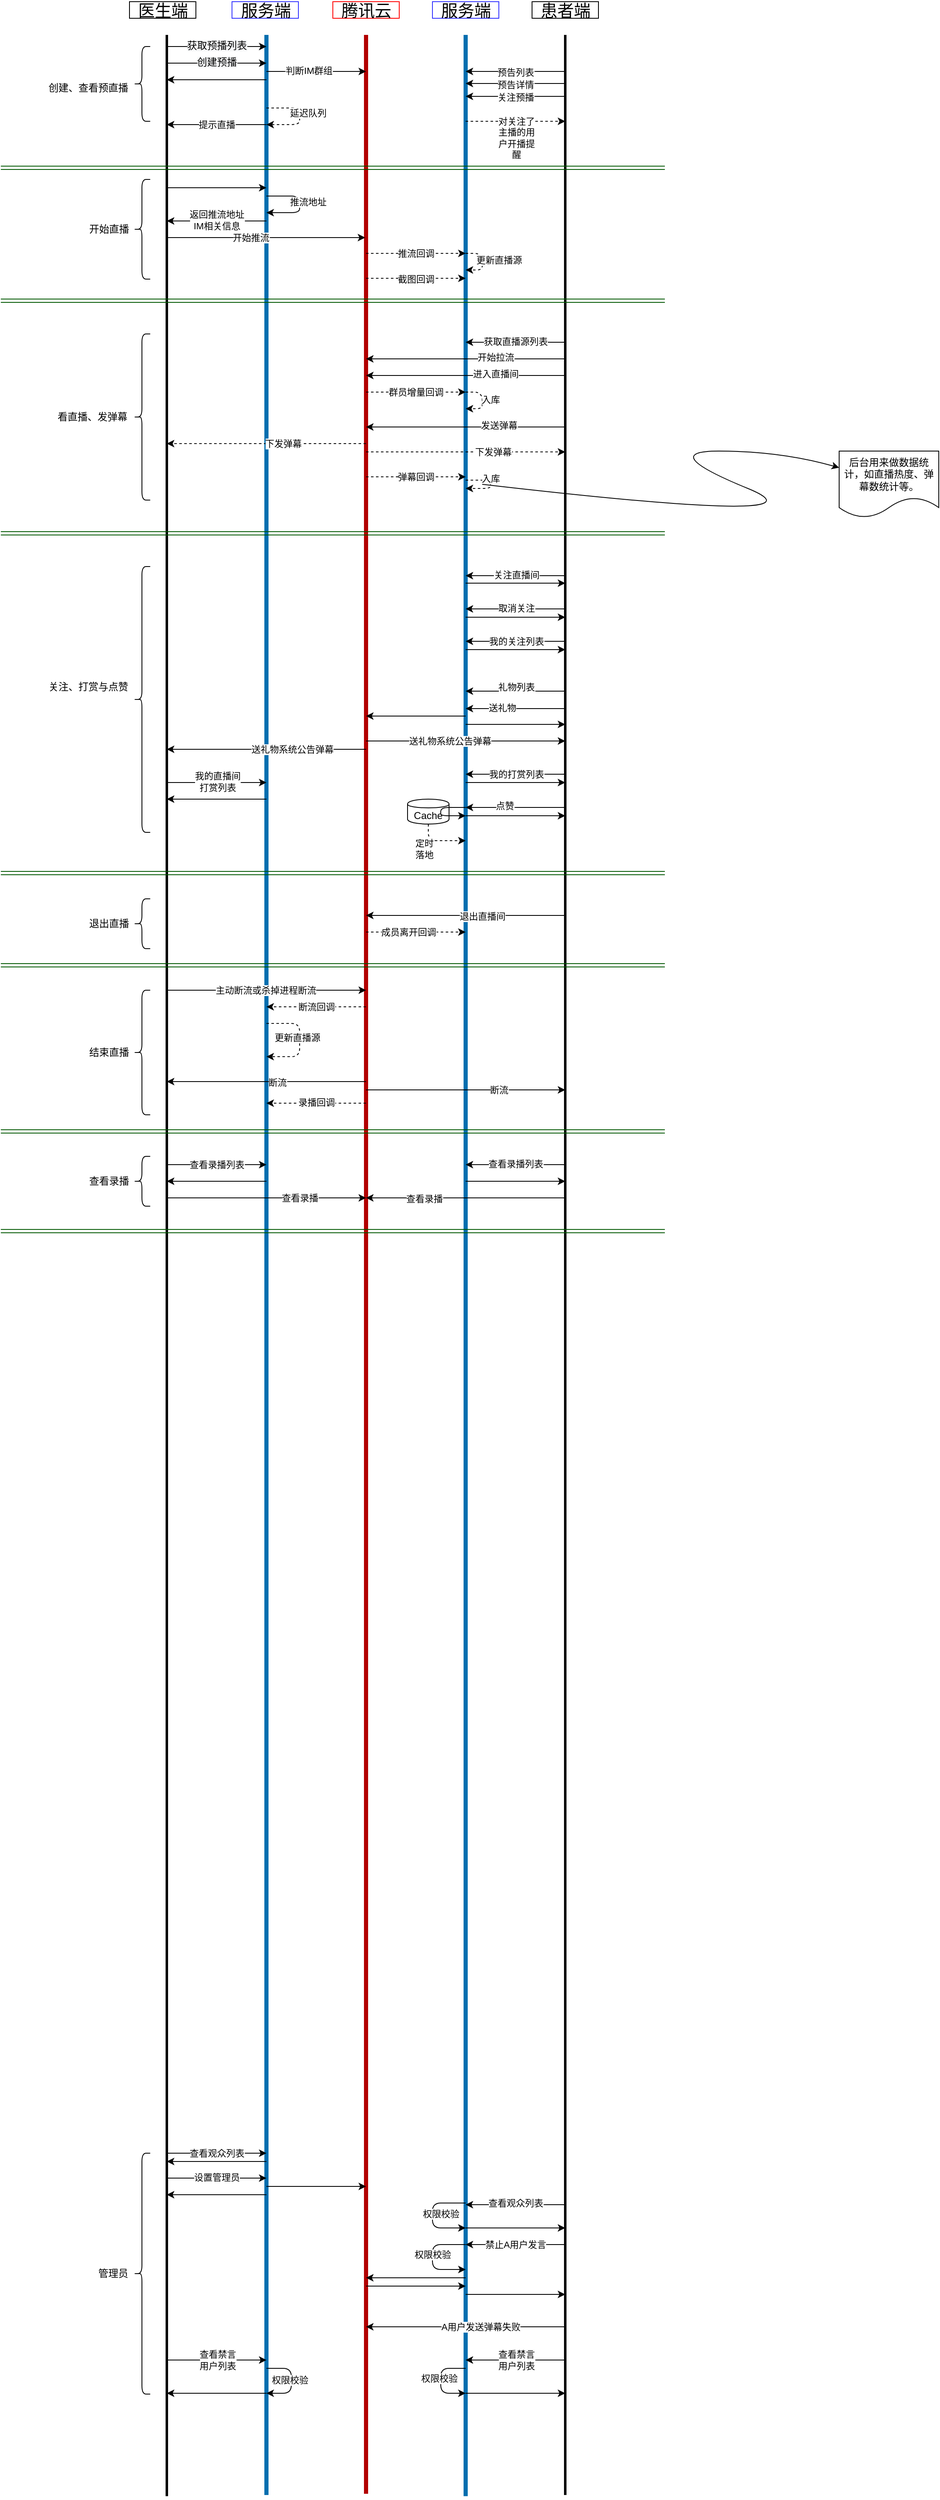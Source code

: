 <mxfile version="13.1.14" type="github">
  <diagram id="s6GvzhyZXyXigpIVoT9W" name="Page-1">
    <mxGraphModel dx="826" dy="439" grid="1" gridSize="10" guides="1" tooltips="1" connect="1" arrows="1" fold="1" page="1" pageScale="1" pageWidth="827" pageHeight="1169" math="0" shadow="0">
      <root>
        <mxCell id="0" />
        <mxCell id="1" parent="0" />
        <mxCell id="MGwzuce8domgcDsSt-gz-1" value="" style="endArrow=none;html=1;strokeWidth=3;" parent="1" edge="1">
          <mxGeometry width="50" height="50" relative="1" as="geometry">
            <mxPoint x="320" y="3122.909" as="sourcePoint" />
            <mxPoint x="320" y="160" as="targetPoint" />
          </mxGeometry>
        </mxCell>
        <mxCell id="MGwzuce8domgcDsSt-gz-2" value="" style="endArrow=none;html=1;fillColor=#1ba1e2;strokeColor=#006EAF;strokeWidth=5;" parent="1" edge="1">
          <mxGeometry width="50" height="50" relative="1" as="geometry">
            <mxPoint x="440" y="3121.454" as="sourcePoint" />
            <mxPoint x="440" y="160" as="targetPoint" />
          </mxGeometry>
        </mxCell>
        <mxCell id="MGwzuce8domgcDsSt-gz-3" value="" style="endArrow=none;html=1;fillColor=#e51400;strokeColor=#B20000;strokeWidth=5;" parent="1" edge="1">
          <mxGeometry width="50" height="50" relative="1" as="geometry">
            <mxPoint x="560" y="3120" as="sourcePoint" />
            <mxPoint x="560" y="160" as="targetPoint" />
          </mxGeometry>
        </mxCell>
        <mxCell id="MGwzuce8domgcDsSt-gz-4" value="&lt;font style=&quot;font-size: 20px&quot;&gt;医生端&lt;/font&gt;" style="text;html=1;align=center;verticalAlign=middle;resizable=0;points=[];autosize=1;strokeColor=#000000;" parent="1" vertex="1">
          <mxGeometry x="275" y="120" width="80" height="20" as="geometry" />
        </mxCell>
        <mxCell id="MGwzuce8domgcDsSt-gz-5" value="&lt;font style=&quot;font-size: 20px&quot;&gt;服务端&lt;/font&gt;" style="text;html=1;align=center;verticalAlign=middle;resizable=0;points=[];autosize=1;strokeColor=#3333FF;" parent="1" vertex="1">
          <mxGeometry x="398.5" y="120" width="80" height="20" as="geometry" />
        </mxCell>
        <mxCell id="MGwzuce8domgcDsSt-gz-6" value="&lt;font style=&quot;font-size: 20px&quot;&gt;腾讯云&lt;/font&gt;" style="text;html=1;align=center;verticalAlign=middle;resizable=0;points=[];autosize=1;strokeColor=#FF0000;" parent="1" vertex="1">
          <mxGeometry x="520" y="120" width="80" height="20" as="geometry" />
        </mxCell>
        <mxCell id="MGwzuce8domgcDsSt-gz-7" value="" style="endArrow=classic;html=1;" parent="1" edge="1">
          <mxGeometry width="50" height="50" relative="1" as="geometry">
            <mxPoint x="320" y="194" as="sourcePoint" />
            <mxPoint x="440" y="194" as="targetPoint" />
          </mxGeometry>
        </mxCell>
        <mxCell id="MGwzuce8domgcDsSt-gz-8" value="&lt;span style=&quot;font-size: 12px ; background-color: rgb(248 , 249 , 250)&quot;&gt;创建预播&lt;/span&gt;" style="edgeLabel;html=1;align=center;verticalAlign=middle;resizable=0;points=[];" parent="MGwzuce8domgcDsSt-gz-7" vertex="1" connectable="0">
          <mxGeometry x="-0.311" y="1" relative="1" as="geometry">
            <mxPoint x="18.62" as="offset" />
          </mxGeometry>
        </mxCell>
        <mxCell id="MGwzuce8domgcDsSt-gz-9" value="" style="endArrow=none;html=1;fillColor=#1ba1e2;strokeColor=#006EAF;strokeWidth=5;" parent="1" edge="1">
          <mxGeometry width="50" height="50" relative="1" as="geometry">
            <mxPoint x="680" y="3122.909" as="sourcePoint" />
            <mxPoint x="680" y="160" as="targetPoint" />
          </mxGeometry>
        </mxCell>
        <mxCell id="MGwzuce8domgcDsSt-gz-10" value="" style="endArrow=none;html=1;strokeWidth=3;" parent="1" edge="1">
          <mxGeometry width="50" height="50" relative="1" as="geometry">
            <mxPoint x="800" y="3121.455" as="sourcePoint" />
            <mxPoint x="800" y="160" as="targetPoint" />
          </mxGeometry>
        </mxCell>
        <mxCell id="MGwzuce8domgcDsSt-gz-11" value="&lt;font style=&quot;font-size: 20px&quot;&gt;服务端&lt;/font&gt;" style="text;html=1;align=center;verticalAlign=middle;resizable=0;points=[];autosize=1;strokeColor=#3333FF;" parent="1" vertex="1">
          <mxGeometry x="640" y="120" width="80" height="20" as="geometry" />
        </mxCell>
        <mxCell id="MGwzuce8domgcDsSt-gz-12" value="&lt;font style=&quot;font-size: 20px&quot;&gt;患者端&lt;/font&gt;" style="text;html=1;align=center;verticalAlign=middle;resizable=0;points=[];autosize=1;strokeColor=#000000;" parent="1" vertex="1">
          <mxGeometry x="760" y="120" width="80" height="20" as="geometry" />
        </mxCell>
        <mxCell id="MGwzuce8domgcDsSt-gz-13" value="" style="endArrow=classic;html=1;" parent="1" edge="1">
          <mxGeometry width="50" height="50" relative="1" as="geometry">
            <mxPoint x="800" y="204" as="sourcePoint" />
            <mxPoint x="680" y="204" as="targetPoint" />
          </mxGeometry>
        </mxCell>
        <mxCell id="MGwzuce8domgcDsSt-gz-14" value="预告列表" style="edgeLabel;html=1;align=center;verticalAlign=middle;resizable=0;points=[];" parent="MGwzuce8domgcDsSt-gz-13" vertex="1" connectable="0">
          <mxGeometry x="0.197" y="1" relative="1" as="geometry">
            <mxPoint x="11.72" as="offset" />
          </mxGeometry>
        </mxCell>
        <mxCell id="MGwzuce8domgcDsSt-gz-15" value="" style="endArrow=classic;html=1;dashed=1;" parent="1" edge="1">
          <mxGeometry width="50" height="50" relative="1" as="geometry">
            <mxPoint x="440" y="248" as="sourcePoint" />
            <mxPoint x="440" y="268" as="targetPoint" />
            <Array as="points">
              <mxPoint x="480" y="248" />
              <mxPoint x="480" y="268" />
            </Array>
          </mxGeometry>
        </mxCell>
        <mxCell id="HeWQubYjTmfTq7_VaNrL-2" value="延迟队列" style="edgeLabel;html=1;align=center;verticalAlign=middle;resizable=0;points=[];" vertex="1" connectable="0" parent="MGwzuce8domgcDsSt-gz-15">
          <mxGeometry x="-0.427" y="-2" relative="1" as="geometry">
            <mxPoint x="21" y="4" as="offset" />
          </mxGeometry>
        </mxCell>
        <mxCell id="MGwzuce8domgcDsSt-gz-16" value="" style="endArrow=classic;html=1;" parent="1" edge="1">
          <mxGeometry width="50" height="50" relative="1" as="geometry">
            <mxPoint x="440" y="268" as="sourcePoint" />
            <mxPoint x="320" y="268" as="targetPoint" />
          </mxGeometry>
        </mxCell>
        <mxCell id="MGwzuce8domgcDsSt-gz-17" value="提示直播" style="edgeLabel;html=1;align=center;verticalAlign=middle;resizable=0;points=[];" parent="MGwzuce8domgcDsSt-gz-16" vertex="1" connectable="0">
          <mxGeometry x="0.277" relative="1" as="geometry">
            <mxPoint x="16.55" as="offset" />
          </mxGeometry>
        </mxCell>
        <mxCell id="MGwzuce8domgcDsSt-gz-18" value="" style="endArrow=classic;html=1;" parent="1" edge="1">
          <mxGeometry width="50" height="50" relative="1" as="geometry">
            <mxPoint x="320" y="344" as="sourcePoint" />
            <mxPoint x="440" y="344" as="targetPoint" />
          </mxGeometry>
        </mxCell>
        <mxCell id="MGwzuce8domgcDsSt-gz-19" value="" style="endArrow=classic;html=1;" parent="1" edge="1">
          <mxGeometry width="50" height="50" relative="1" as="geometry">
            <mxPoint x="440" y="204" as="sourcePoint" />
            <mxPoint x="560" y="204" as="targetPoint" />
          </mxGeometry>
        </mxCell>
        <mxCell id="MGwzuce8domgcDsSt-gz-20" value="判断IM群组" style="edgeLabel;html=1;align=center;verticalAlign=middle;resizable=0;points=[];" parent="MGwzuce8domgcDsSt-gz-19" vertex="1" connectable="0">
          <mxGeometry x="-0.162" y="1" relative="1" as="geometry">
            <mxPoint as="offset" />
          </mxGeometry>
        </mxCell>
        <mxCell id="MGwzuce8domgcDsSt-gz-21" value="" style="endArrow=classic;html=1;" parent="1" edge="1">
          <mxGeometry width="50" height="50" relative="1" as="geometry">
            <mxPoint x="440" y="354" as="sourcePoint" />
            <mxPoint x="440" y="374" as="targetPoint" />
            <Array as="points">
              <mxPoint x="480" y="354" />
              <mxPoint x="480" y="374" />
            </Array>
          </mxGeometry>
        </mxCell>
        <mxCell id="MGwzuce8domgcDsSt-gz-22" value="推流地址" style="edgeLabel;html=1;align=center;verticalAlign=middle;resizable=0;points=[];" parent="MGwzuce8domgcDsSt-gz-21" vertex="1" connectable="0">
          <mxGeometry x="-0.062" y="-1" relative="1" as="geometry">
            <mxPoint x="11" as="offset" />
          </mxGeometry>
        </mxCell>
        <mxCell id="MGwzuce8domgcDsSt-gz-23" value="" style="endArrow=classic;html=1;" parent="1" edge="1">
          <mxGeometry width="50" height="50" relative="1" as="geometry">
            <mxPoint x="440" y="384" as="sourcePoint" />
            <mxPoint x="320" y="384" as="targetPoint" />
          </mxGeometry>
        </mxCell>
        <mxCell id="MGwzuce8domgcDsSt-gz-24" value="返回推流地址&lt;br&gt;IM相关信息" style="edgeLabel;html=1;align=center;verticalAlign=middle;resizable=0;points=[];" parent="MGwzuce8domgcDsSt-gz-23" vertex="1" connectable="0">
          <mxGeometry x="0.392" y="-1" relative="1" as="geometry">
            <mxPoint x="23.45" as="offset" />
          </mxGeometry>
        </mxCell>
        <mxCell id="MGwzuce8domgcDsSt-gz-25" value="" style="shape=curlyBracket;whiteSpace=wrap;html=1;rounded=1;" parent="1" vertex="1">
          <mxGeometry x="280" y="334" width="20" height="120" as="geometry" />
        </mxCell>
        <mxCell id="MGwzuce8domgcDsSt-gz-26" value="开始直播" style="text;html=1;align=center;verticalAlign=middle;resizable=0;points=[];autosize=1;" parent="1" vertex="1">
          <mxGeometry x="220" y="384" width="60" height="20" as="geometry" />
        </mxCell>
        <mxCell id="MGwzuce8domgcDsSt-gz-27" value="" style="endArrow=classic;html=1;" parent="1" edge="1">
          <mxGeometry width="50" height="50" relative="1" as="geometry">
            <mxPoint x="319" y="404" as="sourcePoint" />
            <mxPoint x="559" y="404" as="targetPoint" />
          </mxGeometry>
        </mxCell>
        <mxCell id="MGwzuce8domgcDsSt-gz-28" value="开始推流" style="edgeLabel;html=1;align=center;verticalAlign=middle;resizable=0;points=[];" parent="MGwzuce8domgcDsSt-gz-27" vertex="1" connectable="0">
          <mxGeometry x="-0.15" relative="1" as="geometry">
            <mxPoint as="offset" />
          </mxGeometry>
        </mxCell>
        <mxCell id="MGwzuce8domgcDsSt-gz-29" value="" style="endArrow=classic;html=1;" parent="1" edge="1">
          <mxGeometry width="50" height="50" relative="1" as="geometry">
            <mxPoint x="800" y="530" as="sourcePoint" />
            <mxPoint x="680" y="530" as="targetPoint" />
          </mxGeometry>
        </mxCell>
        <mxCell id="MGwzuce8domgcDsSt-gz-30" value="获取直播源列表" style="edgeLabel;html=1;align=center;verticalAlign=middle;resizable=0;points=[];" parent="MGwzuce8domgcDsSt-gz-29" vertex="1" connectable="0">
          <mxGeometry x="0.541" y="-1" relative="1" as="geometry">
            <mxPoint x="32.41" as="offset" />
          </mxGeometry>
        </mxCell>
        <mxCell id="MGwzuce8domgcDsSt-gz-31" value="" style="endArrow=classic;html=1;dashed=1;" parent="1" edge="1">
          <mxGeometry width="50" height="50" relative="1" as="geometry">
            <mxPoint x="560" y="423" as="sourcePoint" />
            <mxPoint x="680" y="423" as="targetPoint" />
          </mxGeometry>
        </mxCell>
        <mxCell id="MGwzuce8domgcDsSt-gz-32" value="推流回调" style="edgeLabel;html=1;align=center;verticalAlign=middle;resizable=0;points=[];" parent="MGwzuce8domgcDsSt-gz-31" vertex="1" connectable="0">
          <mxGeometry x="-0.288" relative="1" as="geometry">
            <mxPoint x="17.24" as="offset" />
          </mxGeometry>
        </mxCell>
        <mxCell id="MGwzuce8domgcDsSt-gz-33" value="" style="endArrow=classic;html=1;dashed=1;" parent="1" edge="1">
          <mxGeometry width="50" height="50" relative="1" as="geometry">
            <mxPoint x="680" y="423" as="sourcePoint" />
            <mxPoint x="680" y="443" as="targetPoint" />
            <Array as="points">
              <mxPoint x="700" y="423" />
              <mxPoint x="700" y="443" />
            </Array>
          </mxGeometry>
        </mxCell>
        <mxCell id="MGwzuce8domgcDsSt-gz-34" value="更新直播源" style="edgeLabel;html=1;align=center;verticalAlign=middle;resizable=0;points=[];" parent="MGwzuce8domgcDsSt-gz-33" vertex="1" connectable="0">
          <mxGeometry x="-0.085" y="-2" relative="1" as="geometry">
            <mxPoint x="22" as="offset" />
          </mxGeometry>
        </mxCell>
        <mxCell id="MGwzuce8domgcDsSt-gz-35" value="" style="endArrow=classic;html=1;" parent="1" edge="1">
          <mxGeometry width="50" height="50" relative="1" as="geometry">
            <mxPoint x="800" y="550" as="sourcePoint" />
            <mxPoint x="560" y="550" as="targetPoint" />
          </mxGeometry>
        </mxCell>
        <mxCell id="MGwzuce8domgcDsSt-gz-36" value="开始拉流" style="edgeLabel;html=1;align=center;verticalAlign=middle;resizable=0;points=[];" parent="MGwzuce8domgcDsSt-gz-35" vertex="1" connectable="0">
          <mxGeometry x="-0.298" y="-2" relative="1" as="geometry">
            <mxPoint as="offset" />
          </mxGeometry>
        </mxCell>
        <mxCell id="MGwzuce8domgcDsSt-gz-37" value="" style="endArrow=classic;html=1;" parent="1" edge="1">
          <mxGeometry width="50" height="50" relative="1" as="geometry">
            <mxPoint x="800" y="632" as="sourcePoint" />
            <mxPoint x="560" y="632" as="targetPoint" />
          </mxGeometry>
        </mxCell>
        <mxCell id="MGwzuce8domgcDsSt-gz-38" value="发送弹幕" style="edgeLabel;html=1;align=center;verticalAlign=middle;resizable=0;points=[];" parent="MGwzuce8domgcDsSt-gz-37" vertex="1" connectable="0">
          <mxGeometry x="-0.247" y="-2" relative="1" as="geometry">
            <mxPoint x="10.34" as="offset" />
          </mxGeometry>
        </mxCell>
        <mxCell id="MGwzuce8domgcDsSt-gz-39" value="" style="endArrow=classic;html=1;dashed=1;" parent="1" edge="1">
          <mxGeometry width="50" height="50" relative="1" as="geometry">
            <mxPoint x="560" y="652" as="sourcePoint" />
            <mxPoint x="320" y="652" as="targetPoint" />
          </mxGeometry>
        </mxCell>
        <mxCell id="MGwzuce8domgcDsSt-gz-40" value="下发弹幕" style="edgeLabel;html=1;align=center;verticalAlign=middle;resizable=0;points=[];" parent="MGwzuce8domgcDsSt-gz-39" vertex="1" connectable="0">
          <mxGeometry x="-0.154" relative="1" as="geometry">
            <mxPoint x="1" as="offset" />
          </mxGeometry>
        </mxCell>
        <mxCell id="MGwzuce8domgcDsSt-gz-41" value="" style="endArrow=classic;html=1;dashed=1;" parent="1" edge="1">
          <mxGeometry width="50" height="50" relative="1" as="geometry">
            <mxPoint x="560" y="662" as="sourcePoint" />
            <mxPoint x="800" y="662" as="targetPoint" />
          </mxGeometry>
        </mxCell>
        <mxCell id="MGwzuce8domgcDsSt-gz-42" value="下发弹幕" style="edgeLabel;html=1;align=center;verticalAlign=middle;resizable=0;points=[];" parent="MGwzuce8domgcDsSt-gz-41" vertex="1" connectable="0">
          <mxGeometry x="0.274" relative="1" as="geometry">
            <mxPoint as="offset" />
          </mxGeometry>
        </mxCell>
        <mxCell id="MGwzuce8domgcDsSt-gz-45" value="" style="endArrow=classic;html=1;" parent="1" edge="1">
          <mxGeometry width="50" height="50" relative="1" as="geometry">
            <mxPoint x="320" y="1310" as="sourcePoint" />
            <mxPoint x="560" y="1310" as="targetPoint" />
          </mxGeometry>
        </mxCell>
        <mxCell id="HeWQubYjTmfTq7_VaNrL-21" value="主动断流或杀掉进程断流" style="edgeLabel;html=1;align=center;verticalAlign=middle;resizable=0;points=[];" vertex="1" connectable="0" parent="MGwzuce8domgcDsSt-gz-45">
          <mxGeometry x="-0.388" y="-1" relative="1" as="geometry">
            <mxPoint x="44.9" y="-1" as="offset" />
          </mxGeometry>
        </mxCell>
        <mxCell id="MGwzuce8domgcDsSt-gz-46" value="" style="endArrow=classic;html=1;dashed=1;" parent="1" edge="1">
          <mxGeometry width="50" height="50" relative="1" as="geometry">
            <mxPoint x="560" y="1330" as="sourcePoint" />
            <mxPoint x="440" y="1330" as="targetPoint" />
          </mxGeometry>
        </mxCell>
        <mxCell id="MGwzuce8domgcDsSt-gz-47" value="断流回调" style="edgeLabel;html=1;align=center;verticalAlign=middle;resizable=0;points=[];" parent="MGwzuce8domgcDsSt-gz-46" vertex="1" connectable="0">
          <mxGeometry x="0.241" relative="1" as="geometry">
            <mxPoint x="14.4" as="offset" />
          </mxGeometry>
        </mxCell>
        <mxCell id="MGwzuce8domgcDsSt-gz-48" value="" style="endArrow=classic;html=1;" parent="1" edge="1">
          <mxGeometry width="50" height="50" relative="1" as="geometry">
            <mxPoint x="560" y="1420" as="sourcePoint" />
            <mxPoint x="320" y="1420" as="targetPoint" />
          </mxGeometry>
        </mxCell>
        <mxCell id="MGwzuce8domgcDsSt-gz-49" value="断流" style="edgeLabel;html=1;align=center;verticalAlign=middle;resizable=0;points=[];" parent="MGwzuce8domgcDsSt-gz-48" vertex="1" connectable="0">
          <mxGeometry x="-0.106" y="1" relative="1" as="geometry">
            <mxPoint as="offset" />
          </mxGeometry>
        </mxCell>
        <mxCell id="MGwzuce8domgcDsSt-gz-50" value="" style="endArrow=classic;html=1;" parent="1" edge="1">
          <mxGeometry width="50" height="50" relative="1" as="geometry">
            <mxPoint x="560" y="1430" as="sourcePoint" />
            <mxPoint x="800" y="1430" as="targetPoint" />
          </mxGeometry>
        </mxCell>
        <mxCell id="MGwzuce8domgcDsSt-gz-51" value="断流" style="edgeLabel;html=1;align=center;verticalAlign=middle;resizable=0;points=[];" parent="MGwzuce8domgcDsSt-gz-50" vertex="1" connectable="0">
          <mxGeometry x="-0.614" relative="1" as="geometry">
            <mxPoint x="113.6" as="offset" />
          </mxGeometry>
        </mxCell>
        <mxCell id="MGwzuce8domgcDsSt-gz-52" value="" style="shape=curlyBracket;whiteSpace=wrap;html=1;rounded=1;" parent="1" vertex="1">
          <mxGeometry x="280" y="1310" width="20" height="150" as="geometry" />
        </mxCell>
        <mxCell id="MGwzuce8domgcDsSt-gz-53" value="结束直播" style="text;html=1;align=center;verticalAlign=middle;resizable=0;points=[];autosize=1;" parent="1" vertex="1">
          <mxGeometry x="220" y="1375" width="60" height="20" as="geometry" />
        </mxCell>
        <mxCell id="MGwzuce8domgcDsSt-gz-54" value="" style="endArrow=classic;html=1;dashed=1;" parent="1" edge="1">
          <mxGeometry width="50" height="50" relative="1" as="geometry">
            <mxPoint x="440" y="1350" as="sourcePoint" />
            <mxPoint x="440" y="1390" as="targetPoint" />
            <Array as="points">
              <mxPoint x="480" y="1350" />
              <mxPoint x="480" y="1390" />
            </Array>
          </mxGeometry>
        </mxCell>
        <mxCell id="MGwzuce8domgcDsSt-gz-55" value="更新直播源" style="edgeLabel;html=1;align=center;verticalAlign=middle;resizable=0;points=[];" parent="MGwzuce8domgcDsSt-gz-54" vertex="1" connectable="0">
          <mxGeometry x="-0.058" y="-3" relative="1" as="geometry">
            <mxPoint as="offset" />
          </mxGeometry>
        </mxCell>
        <mxCell id="MGwzuce8domgcDsSt-gz-56" value="" style="endArrow=classic;html=1;dashed=1;" parent="1" edge="1">
          <mxGeometry width="50" height="50" relative="1" as="geometry">
            <mxPoint x="560" y="692" as="sourcePoint" />
            <mxPoint x="680" y="692" as="targetPoint" />
          </mxGeometry>
        </mxCell>
        <mxCell id="MGwzuce8domgcDsSt-gz-57" value="弹幕回调" style="edgeLabel;html=1;align=center;verticalAlign=middle;resizable=0;points=[];" parent="MGwzuce8domgcDsSt-gz-56" vertex="1" connectable="0">
          <mxGeometry x="-0.259" relative="1" as="geometry">
            <mxPoint x="15.45" as="offset" />
          </mxGeometry>
        </mxCell>
        <mxCell id="MGwzuce8domgcDsSt-gz-58" value="" style="endArrow=classic;html=1;dashed=1;" parent="1" edge="1">
          <mxGeometry width="50" height="50" relative="1" as="geometry">
            <mxPoint x="680" y="696" as="sourcePoint" />
            <mxPoint x="680" y="706" as="targetPoint" />
            <Array as="points">
              <mxPoint x="710" y="696" />
              <mxPoint x="710" y="706" />
            </Array>
          </mxGeometry>
        </mxCell>
        <mxCell id="HeWQubYjTmfTq7_VaNrL-6" value="入库" style="edgeLabel;html=1;align=center;verticalAlign=middle;resizable=0;points=[];" vertex="1" connectable="0" parent="MGwzuce8domgcDsSt-gz-58">
          <mxGeometry x="-0.453" y="2" relative="1" as="geometry">
            <mxPoint x="10.8" as="offset" />
          </mxGeometry>
        </mxCell>
        <mxCell id="uTEVjcQig3NefoLJEGve-3" value="" style="endArrow=classic;html=1;dashed=1;" parent="1" edge="1">
          <mxGeometry width="50" height="50" relative="1" as="geometry">
            <mxPoint x="560" y="1446" as="sourcePoint" />
            <mxPoint x="440" y="1446" as="targetPoint" />
          </mxGeometry>
        </mxCell>
        <mxCell id="uTEVjcQig3NefoLJEGve-4" value="录播回调" style="edgeLabel;html=1;align=center;verticalAlign=middle;resizable=0;points=[];" parent="uTEVjcQig3NefoLJEGve-3" vertex="1" connectable="0">
          <mxGeometry x="0.338" y="-1" relative="1" as="geometry">
            <mxPoint x="20" as="offset" />
          </mxGeometry>
        </mxCell>
        <mxCell id="uTEVjcQig3NefoLJEGve-6" value="" style="endArrow=classic;html=1;strokeWidth=1;" parent="1" edge="1">
          <mxGeometry width="50" height="50" relative="1" as="geometry">
            <mxPoint x="320" y="1520" as="sourcePoint" />
            <mxPoint x="440" y="1520" as="targetPoint" />
          </mxGeometry>
        </mxCell>
        <mxCell id="uTEVjcQig3NefoLJEGve-45" value="查看录播列表" style="edgeLabel;html=1;align=center;verticalAlign=middle;resizable=0;points=[];" parent="uTEVjcQig3NefoLJEGve-6" vertex="1" connectable="0">
          <mxGeometry x="-0.408" y="2" relative="1" as="geometry">
            <mxPoint x="24" y="2" as="offset" />
          </mxGeometry>
        </mxCell>
        <mxCell id="uTEVjcQig3NefoLJEGve-9" value="" style="endArrow=classic;html=1;strokeWidth=1;" parent="1" edge="1">
          <mxGeometry width="50" height="50" relative="1" as="geometry">
            <mxPoint x="440" y="1540" as="sourcePoint" />
            <mxPoint x="320" y="1540" as="targetPoint" />
          </mxGeometry>
        </mxCell>
        <mxCell id="uTEVjcQig3NefoLJEGve-10" value="" style="endArrow=classic;html=1;strokeWidth=1;" parent="1" edge="1">
          <mxGeometry width="50" height="50" relative="1" as="geometry">
            <mxPoint x="800" y="1520" as="sourcePoint" />
            <mxPoint x="680" y="1520" as="targetPoint" />
          </mxGeometry>
        </mxCell>
        <mxCell id="uTEVjcQig3NefoLJEGve-46" value="查看录播列表" style="edgeLabel;html=1;align=center;verticalAlign=middle;resizable=0;points=[];" parent="uTEVjcQig3NefoLJEGve-10" vertex="1" connectable="0">
          <mxGeometry x="0.291" y="-1" relative="1" as="geometry">
            <mxPoint x="17" as="offset" />
          </mxGeometry>
        </mxCell>
        <mxCell id="uTEVjcQig3NefoLJEGve-11" value="" style="endArrow=classic;html=1;strokeWidth=1;" parent="1" edge="1">
          <mxGeometry width="50" height="50" relative="1" as="geometry">
            <mxPoint x="680" y="1540" as="sourcePoint" />
            <mxPoint x="800" y="1540" as="targetPoint" />
          </mxGeometry>
        </mxCell>
        <mxCell id="uTEVjcQig3NefoLJEGve-15" value="" style="endArrow=classic;html=1;strokeWidth=1;" parent="1" edge="1">
          <mxGeometry width="50" height="50" relative="1" as="geometry">
            <mxPoint x="320" y="1560" as="sourcePoint" />
            <mxPoint x="560" y="1560" as="targetPoint" />
          </mxGeometry>
        </mxCell>
        <mxCell id="uTEVjcQig3NefoLJEGve-47" value="查看录播" style="edgeLabel;html=1;align=center;verticalAlign=middle;resizable=0;points=[];" parent="uTEVjcQig3NefoLJEGve-15" vertex="1" connectable="0">
          <mxGeometry x="-0.254" relative="1" as="geometry">
            <mxPoint x="70" as="offset" />
          </mxGeometry>
        </mxCell>
        <mxCell id="uTEVjcQig3NefoLJEGve-16" value="" style="endArrow=classic;html=1;strokeWidth=1;" parent="1" edge="1">
          <mxGeometry width="50" height="50" relative="1" as="geometry">
            <mxPoint x="800" y="1560" as="sourcePoint" />
            <mxPoint x="560" y="1560" as="targetPoint" />
          </mxGeometry>
        </mxCell>
        <mxCell id="uTEVjcQig3NefoLJEGve-48" value="查看录播" style="edgeLabel;html=1;align=center;verticalAlign=middle;resizable=0;points=[];" parent="uTEVjcQig3NefoLJEGve-16" vertex="1" connectable="0">
          <mxGeometry x="0.621" y="1" relative="1" as="geometry">
            <mxPoint x="24" as="offset" />
          </mxGeometry>
        </mxCell>
        <mxCell id="uTEVjcQig3NefoLJEGve-17" value="" style="shape=curlyBracket;whiteSpace=wrap;html=1;rounded=1;" parent="1" vertex="1">
          <mxGeometry x="280" y="1510" width="20" height="60" as="geometry" />
        </mxCell>
        <mxCell id="uTEVjcQig3NefoLJEGve-18" value="查看录播" style="text;html=1;align=center;verticalAlign=middle;resizable=0;points=[];autosize=1;" parent="1" vertex="1">
          <mxGeometry x="220" y="1530" width="60" height="20" as="geometry" />
        </mxCell>
        <mxCell id="uTEVjcQig3NefoLJEGve-19" value="" style="shape=curlyBracket;whiteSpace=wrap;html=1;rounded=1;" parent="1" vertex="1">
          <mxGeometry x="280" y="174" width="20" height="90" as="geometry" />
        </mxCell>
        <mxCell id="uTEVjcQig3NefoLJEGve-20" value="创建、查看预直播" style="text;html=1;align=center;verticalAlign=middle;resizable=0;points=[];autosize=1;" parent="1" vertex="1">
          <mxGeometry x="170" y="214" width="110" height="20" as="geometry" />
        </mxCell>
        <mxCell id="uTEVjcQig3NefoLJEGve-21" value="" style="shape=curlyBracket;whiteSpace=wrap;html=1;rounded=1;" parent="1" vertex="1">
          <mxGeometry x="280" y="520" width="20" height="200" as="geometry" />
        </mxCell>
        <mxCell id="uTEVjcQig3NefoLJEGve-22" value="看直播、发弹幕" style="text;html=1;align=center;verticalAlign=middle;resizable=0;points=[];autosize=1;" parent="1" vertex="1">
          <mxGeometry x="180" y="610" width="100" height="20" as="geometry" />
        </mxCell>
        <mxCell id="uTEVjcQig3NefoLJEGve-23" value="" style="curved=1;endArrow=classic;html=1;strokeWidth=1;entryX=0;entryY=0.25;entryDx=0;entryDy=0;" parent="1" target="uTEVjcQig3NefoLJEGve-24" edge="1">
          <mxGeometry width="50" height="50" relative="1" as="geometry">
            <mxPoint x="700" y="701" as="sourcePoint" />
            <mxPoint x="1200" y="671" as="targetPoint" />
            <Array as="points">
              <mxPoint x="1130" y="751" />
              <mxPoint x="910" y="661" />
              <mxPoint x="1060" y="661" />
            </Array>
          </mxGeometry>
        </mxCell>
        <mxCell id="uTEVjcQig3NefoLJEGve-24" value="后台用来做数据统计，如直播热度、弹幕数统计等。" style="shape=document;whiteSpace=wrap;html=1;boundedLbl=1;" parent="1" vertex="1">
          <mxGeometry x="1130" y="661" width="120" height="80" as="geometry" />
        </mxCell>
        <mxCell id="uTEVjcQig3NefoLJEGve-27" value="" style="endArrow=classic;html=1;strokeWidth=1;" parent="1" edge="1">
          <mxGeometry width="50" height="50" relative="1" as="geometry">
            <mxPoint x="320" y="2710" as="sourcePoint" />
            <mxPoint x="440" y="2710" as="targetPoint" />
          </mxGeometry>
        </mxCell>
        <mxCell id="uTEVjcQig3NefoLJEGve-31" value="查看观众列表" style="edgeLabel;html=1;align=center;verticalAlign=middle;resizable=0;points=[];" parent="uTEVjcQig3NefoLJEGve-27" vertex="1" connectable="0">
          <mxGeometry x="-0.491" y="2" relative="1" as="geometry">
            <mxPoint x="29" y="2" as="offset" />
          </mxGeometry>
        </mxCell>
        <mxCell id="uTEVjcQig3NefoLJEGve-30" value="" style="endArrow=classic;html=1;strokeWidth=1;" parent="1" edge="1">
          <mxGeometry width="50" height="50" relative="1" as="geometry">
            <mxPoint x="440" y="2720" as="sourcePoint" />
            <mxPoint x="320" y="2720" as="targetPoint" />
          </mxGeometry>
        </mxCell>
        <mxCell id="uTEVjcQig3NefoLJEGve-32" value="" style="endArrow=classic;html=1;strokeWidth=1;" parent="1" edge="1">
          <mxGeometry width="50" height="50" relative="1" as="geometry">
            <mxPoint x="320" y="2740" as="sourcePoint" />
            <mxPoint x="440" y="2740" as="targetPoint" />
          </mxGeometry>
        </mxCell>
        <mxCell id="uTEVjcQig3NefoLJEGve-33" value="设置管理员" style="edgeLabel;html=1;align=center;verticalAlign=middle;resizable=0;points=[];" parent="uTEVjcQig3NefoLJEGve-32" vertex="1" connectable="0">
          <mxGeometry x="-0.324" y="1" relative="1" as="geometry">
            <mxPoint x="19" as="offset" />
          </mxGeometry>
        </mxCell>
        <mxCell id="uTEVjcQig3NefoLJEGve-36" value="" style="endArrow=classic;html=1;strokeWidth=1;" parent="1" edge="1">
          <mxGeometry width="50" height="50" relative="1" as="geometry">
            <mxPoint x="440" y="2760" as="sourcePoint" />
            <mxPoint x="320" y="2760" as="targetPoint" />
          </mxGeometry>
        </mxCell>
        <mxCell id="uTEVjcQig3NefoLJEGve-37" value="" style="endArrow=classic;html=1;strokeWidth=1;" parent="1" edge="1">
          <mxGeometry width="50" height="50" relative="1" as="geometry">
            <mxPoint x="800" y="2772" as="sourcePoint" />
            <mxPoint x="680" y="2772" as="targetPoint" />
          </mxGeometry>
        </mxCell>
        <mxCell id="uTEVjcQig3NefoLJEGve-38" value="查看观众列表" style="edgeLabel;html=1;align=center;verticalAlign=middle;resizable=0;points=[];" parent="uTEVjcQig3NefoLJEGve-37" vertex="1" connectable="0">
          <mxGeometry x="0.341" y="-2" relative="1" as="geometry">
            <mxPoint x="20" as="offset" />
          </mxGeometry>
        </mxCell>
        <mxCell id="uTEVjcQig3NefoLJEGve-39" value="" style="endArrow=classic;html=1;strokeWidth=1;" parent="1" edge="1">
          <mxGeometry width="50" height="50" relative="1" as="geometry">
            <mxPoint x="680" y="2770" as="sourcePoint" />
            <mxPoint x="680" y="2800" as="targetPoint" />
            <Array as="points">
              <mxPoint x="640" y="2770" />
              <mxPoint x="640" y="2800" />
            </Array>
          </mxGeometry>
        </mxCell>
        <mxCell id="uTEVjcQig3NefoLJEGve-56" value="权限校验" style="edgeLabel;html=1;align=center;verticalAlign=middle;resizable=0;points=[];" parent="uTEVjcQig3NefoLJEGve-39" vertex="1" connectable="0">
          <mxGeometry x="-0.045" y="-1" relative="1" as="geometry">
            <mxPoint x="11" as="offset" />
          </mxGeometry>
        </mxCell>
        <mxCell id="uTEVjcQig3NefoLJEGve-40" value="" style="endArrow=classic;html=1;strokeWidth=1;" parent="1" edge="1">
          <mxGeometry width="50" height="50" relative="1" as="geometry">
            <mxPoint x="800" y="2820" as="sourcePoint" />
            <mxPoint x="680" y="2820" as="targetPoint" />
          </mxGeometry>
        </mxCell>
        <mxCell id="uTEVjcQig3NefoLJEGve-41" value="禁止A用户发言" style="edgeLabel;html=1;align=center;verticalAlign=middle;resizable=0;points=[];" parent="uTEVjcQig3NefoLJEGve-40" vertex="1" connectable="0">
          <mxGeometry x="0.391" relative="1" as="geometry">
            <mxPoint x="23" as="offset" />
          </mxGeometry>
        </mxCell>
        <mxCell id="uTEVjcQig3NefoLJEGve-42" value="" style="endArrow=classic;html=1;strokeWidth=1;" parent="1" edge="1">
          <mxGeometry width="50" height="50" relative="1" as="geometry">
            <mxPoint x="680" y="2860" as="sourcePoint" />
            <mxPoint x="560" y="2860" as="targetPoint" />
          </mxGeometry>
        </mxCell>
        <mxCell id="uTEVjcQig3NefoLJEGve-43" value="" style="endArrow=classic;html=1;strokeWidth=1;" parent="1" edge="1">
          <mxGeometry width="50" height="50" relative="1" as="geometry">
            <mxPoint x="560" y="2870" as="sourcePoint" />
            <mxPoint x="680" y="2870" as="targetPoint" />
          </mxGeometry>
        </mxCell>
        <mxCell id="uTEVjcQig3NefoLJEGve-44" value="" style="endArrow=classic;html=1;strokeWidth=1;" parent="1" edge="1">
          <mxGeometry width="50" height="50" relative="1" as="geometry">
            <mxPoint x="680" y="2880" as="sourcePoint" />
            <mxPoint x="800" y="2880" as="targetPoint" />
          </mxGeometry>
        </mxCell>
        <mxCell id="uTEVjcQig3NefoLJEGve-49" value="" style="endArrow=classic;html=1;" parent="1" edge="1">
          <mxGeometry width="50" height="50" relative="1" as="geometry">
            <mxPoint x="800" y="570" as="sourcePoint" />
            <mxPoint x="560" y="570" as="targetPoint" />
          </mxGeometry>
        </mxCell>
        <mxCell id="uTEVjcQig3NefoLJEGve-50" value="进入直播间" style="edgeLabel;html=1;align=center;verticalAlign=middle;resizable=0;points=[];" parent="uTEVjcQig3NefoLJEGve-49" vertex="1" connectable="0">
          <mxGeometry x="-0.298" y="-2" relative="1" as="geometry">
            <mxPoint as="offset" />
          </mxGeometry>
        </mxCell>
        <mxCell id="uTEVjcQig3NefoLJEGve-52" value="" style="endArrow=classic;html=1;strokeWidth=1;dashed=1;" parent="1" edge="1">
          <mxGeometry width="50" height="50" relative="1" as="geometry">
            <mxPoint x="560" y="590" as="sourcePoint" />
            <mxPoint x="680" y="590" as="targetPoint" />
          </mxGeometry>
        </mxCell>
        <mxCell id="uTEVjcQig3NefoLJEGve-53" value="群员增量回调" style="edgeLabel;html=1;align=center;verticalAlign=middle;resizable=0;points=[];" parent="uTEVjcQig3NefoLJEGve-52" vertex="1" connectable="0">
          <mxGeometry x="-0.321" y="1" relative="1" as="geometry">
            <mxPoint x="19" y="1" as="offset" />
          </mxGeometry>
        </mxCell>
        <mxCell id="uTEVjcQig3NefoLJEGve-54" value="" style="endArrow=classic;html=1;dashed=1;strokeWidth=1;" parent="1" edge="1">
          <mxGeometry width="50" height="50" relative="1" as="geometry">
            <mxPoint x="680" y="590" as="sourcePoint" />
            <mxPoint x="680" y="610" as="targetPoint" />
            <Array as="points">
              <mxPoint x="700" y="590" />
              <mxPoint x="700" y="610" />
            </Array>
          </mxGeometry>
        </mxCell>
        <mxCell id="HeWQubYjTmfTq7_VaNrL-5" value="入库" style="edgeLabel;html=1;align=center;verticalAlign=middle;resizable=0;points=[];" vertex="1" connectable="0" parent="uTEVjcQig3NefoLJEGve-54">
          <mxGeometry x="-0.056" y="-1" relative="1" as="geometry">
            <mxPoint x="11" as="offset" />
          </mxGeometry>
        </mxCell>
        <mxCell id="uTEVjcQig3NefoLJEGve-57" value="" style="endArrow=classic;html=1;strokeWidth=1;" parent="1" edge="1">
          <mxGeometry width="50" height="50" relative="1" as="geometry">
            <mxPoint x="680" y="2800" as="sourcePoint" />
            <mxPoint x="800" y="2800" as="targetPoint" />
          </mxGeometry>
        </mxCell>
        <mxCell id="uTEVjcQig3NefoLJEGve-58" value="" style="endArrow=classic;html=1;strokeWidth=1;" parent="1" edge="1">
          <mxGeometry width="50" height="50" relative="1" as="geometry">
            <mxPoint x="800" y="2919" as="sourcePoint" />
            <mxPoint x="560" y="2919" as="targetPoint" />
          </mxGeometry>
        </mxCell>
        <mxCell id="uTEVjcQig3NefoLJEGve-59" value="A用户发送弹幕失败" style="edgeLabel;html=1;align=center;verticalAlign=middle;resizable=0;points=[];" parent="uTEVjcQig3NefoLJEGve-58" vertex="1" connectable="0">
          <mxGeometry x="-0.145" relative="1" as="geometry">
            <mxPoint as="offset" />
          </mxGeometry>
        </mxCell>
        <mxCell id="uTEVjcQig3NefoLJEGve-60" value="" style="shape=curlyBracket;whiteSpace=wrap;html=1;rounded=1;" parent="1" vertex="1">
          <mxGeometry x="280" y="2710" width="20" height="290" as="geometry" />
        </mxCell>
        <mxCell id="uTEVjcQig3NefoLJEGve-61" value="管理员" style="text;html=1;align=center;verticalAlign=middle;resizable=0;points=[];autosize=1;" parent="1" vertex="1">
          <mxGeometry x="230" y="2845" width="50" height="20" as="geometry" />
        </mxCell>
        <mxCell id="uTEVjcQig3NefoLJEGve-62" value="" style="endArrow=classic;html=1;strokeWidth=1;" parent="1" edge="1">
          <mxGeometry width="50" height="50" relative="1" as="geometry">
            <mxPoint x="800" y="811" as="sourcePoint" />
            <mxPoint x="680" y="811" as="targetPoint" />
          </mxGeometry>
        </mxCell>
        <mxCell id="uTEVjcQig3NefoLJEGve-63" value="关注直播间" style="edgeLabel;html=1;align=center;verticalAlign=middle;resizable=0;points=[];" parent="uTEVjcQig3NefoLJEGve-62" vertex="1" connectable="0">
          <mxGeometry x="0.244" y="-1" relative="1" as="geometry">
            <mxPoint x="15" as="offset" />
          </mxGeometry>
        </mxCell>
        <mxCell id="uTEVjcQig3NefoLJEGve-65" value="" style="endArrow=classic;html=1;strokeWidth=1;" parent="1" edge="1">
          <mxGeometry width="50" height="50" relative="1" as="geometry">
            <mxPoint x="680" y="820" as="sourcePoint" />
            <mxPoint x="800" y="820" as="targetPoint" />
          </mxGeometry>
        </mxCell>
        <mxCell id="uTEVjcQig3NefoLJEGve-66" value="" style="endArrow=classic;html=1;strokeWidth=1;dashed=1;" parent="1" edge="1">
          <mxGeometry width="50" height="50" relative="1" as="geometry">
            <mxPoint x="680" y="264" as="sourcePoint" />
            <mxPoint x="800" y="264" as="targetPoint" />
          </mxGeometry>
        </mxCell>
        <mxCell id="uTEVjcQig3NefoLJEGve-67" value="对关注了&lt;br&gt;主播的用&lt;br&gt;户开播提&lt;br&gt;醒" style="edgeLabel;html=1;align=center;verticalAlign=middle;resizable=0;points=[];" parent="uTEVjcQig3NefoLJEGve-66" vertex="1" connectable="0">
          <mxGeometry x="-0.411" relative="1" as="geometry">
            <mxPoint x="25" y="20" as="offset" />
          </mxGeometry>
        </mxCell>
        <mxCell id="uTEVjcQig3NefoLJEGve-68" value="" style="endArrow=classic;html=1;strokeWidth=1;" parent="1" edge="1">
          <mxGeometry width="50" height="50" relative="1" as="geometry">
            <mxPoint x="320" y="2959" as="sourcePoint" />
            <mxPoint x="440" y="2959" as="targetPoint" />
          </mxGeometry>
        </mxCell>
        <mxCell id="uTEVjcQig3NefoLJEGve-69" value="查看禁言&lt;br&gt;用户列表" style="edgeLabel;html=1;align=center;verticalAlign=middle;resizable=0;points=[];" parent="uTEVjcQig3NefoLJEGve-68" vertex="1" connectable="0">
          <mxGeometry x="-0.244" y="-2" relative="1" as="geometry">
            <mxPoint x="15" y="-2" as="offset" />
          </mxGeometry>
        </mxCell>
        <mxCell id="uTEVjcQig3NefoLJEGve-70" value="" style="endArrow=classic;html=1;strokeWidth=1;" parent="1" edge="1">
          <mxGeometry width="50" height="50" relative="1" as="geometry">
            <mxPoint x="440" y="2999" as="sourcePoint" />
            <mxPoint x="320" y="2999" as="targetPoint" />
          </mxGeometry>
        </mxCell>
        <mxCell id="uTEVjcQig3NefoLJEGve-71" value="" style="endArrow=classic;html=1;strokeWidth=1;" parent="1" edge="1">
          <mxGeometry width="50" height="50" relative="1" as="geometry">
            <mxPoint x="800" y="2959" as="sourcePoint" />
            <mxPoint x="680" y="2959" as="targetPoint" />
          </mxGeometry>
        </mxCell>
        <mxCell id="uTEVjcQig3NefoLJEGve-72" value="查看禁言&lt;br&gt;用户列表" style="edgeLabel;html=1;align=center;verticalAlign=middle;resizable=0;points=[];" parent="uTEVjcQig3NefoLJEGve-71" vertex="1" connectable="0">
          <mxGeometry x="0.244" relative="1" as="geometry">
            <mxPoint x="15" as="offset" />
          </mxGeometry>
        </mxCell>
        <mxCell id="uTEVjcQig3NefoLJEGve-73" value="" style="endArrow=classic;html=1;strokeWidth=1;" parent="1" edge="1">
          <mxGeometry width="50" height="50" relative="1" as="geometry">
            <mxPoint x="680" y="2969" as="sourcePoint" />
            <mxPoint x="680" y="2999" as="targetPoint" />
            <Array as="points">
              <mxPoint x="650" y="2969" />
              <mxPoint x="650" y="2999" />
            </Array>
          </mxGeometry>
        </mxCell>
        <mxCell id="uTEVjcQig3NefoLJEGve-74" value="权限校验" style="edgeLabel;html=1;align=center;verticalAlign=middle;resizable=0;points=[];" parent="uTEVjcQig3NefoLJEGve-73" vertex="1" connectable="0">
          <mxGeometry x="-0.333" y="12" relative="1" as="geometry">
            <mxPoint x="-14" y="12" as="offset" />
          </mxGeometry>
        </mxCell>
        <mxCell id="uTEVjcQig3NefoLJEGve-75" value="" style="endArrow=classic;html=1;strokeWidth=1;" parent="1" edge="1">
          <mxGeometry width="50" height="50" relative="1" as="geometry">
            <mxPoint x="680" y="2999" as="sourcePoint" />
            <mxPoint x="800" y="2999" as="targetPoint" />
          </mxGeometry>
        </mxCell>
        <mxCell id="uTEVjcQig3NefoLJEGve-76" value="" style="endArrow=classic;html=1;strokeWidth=1;" parent="1" edge="1">
          <mxGeometry width="50" height="50" relative="1" as="geometry">
            <mxPoint x="440" y="2969" as="sourcePoint" />
            <mxPoint x="440" y="2999" as="targetPoint" />
            <Array as="points">
              <mxPoint x="470" y="2969" />
              <mxPoint x="470" y="2999" />
            </Array>
          </mxGeometry>
        </mxCell>
        <mxCell id="uTEVjcQig3NefoLJEGve-77" value="权限校验" style="edgeLabel;html=1;align=center;verticalAlign=middle;resizable=0;points=[];" parent="uTEVjcQig3NefoLJEGve-76" vertex="1" connectable="0">
          <mxGeometry x="-0.018" y="-2" relative="1" as="geometry">
            <mxPoint as="offset" />
          </mxGeometry>
        </mxCell>
        <mxCell id="uTEVjcQig3NefoLJEGve-85" value="" style="endArrow=classic;html=1;strokeWidth=1;" parent="1" edge="1">
          <mxGeometry width="50" height="50" relative="1" as="geometry">
            <mxPoint x="800" y="851" as="sourcePoint" />
            <mxPoint x="680" y="851" as="targetPoint" />
          </mxGeometry>
        </mxCell>
        <mxCell id="uTEVjcQig3NefoLJEGve-86" value="取消关注" style="edgeLabel;html=1;align=center;verticalAlign=middle;resizable=0;points=[];" parent="uTEVjcQig3NefoLJEGve-85" vertex="1" connectable="0">
          <mxGeometry x="0.327" y="-1" relative="1" as="geometry">
            <mxPoint x="20" as="offset" />
          </mxGeometry>
        </mxCell>
        <mxCell id="uTEVjcQig3NefoLJEGve-88" value="" style="endArrow=classic;html=1;strokeWidth=1;" parent="1" edge="1">
          <mxGeometry width="50" height="50" relative="1" as="geometry">
            <mxPoint x="680" y="861" as="sourcePoint" />
            <mxPoint x="800" y="861" as="targetPoint" />
          </mxGeometry>
        </mxCell>
        <mxCell id="uTEVjcQig3NefoLJEGve-89" value="" style="endArrow=classic;html=1;strokeWidth=1;" parent="1" edge="1">
          <mxGeometry width="50" height="50" relative="1" as="geometry">
            <mxPoint x="800" y="890" as="sourcePoint" />
            <mxPoint x="680" y="890" as="targetPoint" />
          </mxGeometry>
        </mxCell>
        <mxCell id="uTEVjcQig3NefoLJEGve-91" value="我的关注列表" style="edgeLabel;html=1;align=center;verticalAlign=middle;resizable=0;points=[];" parent="uTEVjcQig3NefoLJEGve-89" vertex="1" connectable="0">
          <mxGeometry x="0.244" y="-3" relative="1" as="geometry">
            <mxPoint x="15" y="3" as="offset" />
          </mxGeometry>
        </mxCell>
        <mxCell id="uTEVjcQig3NefoLJEGve-90" value="" style="endArrow=classic;html=1;strokeWidth=1;" parent="1" edge="1">
          <mxGeometry width="50" height="50" relative="1" as="geometry">
            <mxPoint x="680" y="900" as="sourcePoint" />
            <mxPoint x="800" y="900" as="targetPoint" />
          </mxGeometry>
        </mxCell>
        <mxCell id="uTEVjcQig3NefoLJEGve-92" value="" style="endArrow=classic;html=1;strokeWidth=1;" parent="1" edge="1">
          <mxGeometry width="50" height="50" relative="1" as="geometry">
            <mxPoint x="800" y="971" as="sourcePoint" />
            <mxPoint x="680" y="971" as="targetPoint" />
          </mxGeometry>
        </mxCell>
        <mxCell id="uTEVjcQig3NefoLJEGve-93" value="送礼物" style="edgeLabel;html=1;align=center;verticalAlign=middle;resizable=0;points=[];" parent="uTEVjcQig3NefoLJEGve-92" vertex="1" connectable="0">
          <mxGeometry x="0.277" y="-1" relative="1" as="geometry">
            <mxPoint as="offset" />
          </mxGeometry>
        </mxCell>
        <mxCell id="uTEVjcQig3NefoLJEGve-94" value="" style="endArrow=classic;html=1;strokeWidth=1;" parent="1" edge="1">
          <mxGeometry width="50" height="50" relative="1" as="geometry">
            <mxPoint x="680" y="990" as="sourcePoint" />
            <mxPoint x="800" y="990" as="targetPoint" />
          </mxGeometry>
        </mxCell>
        <mxCell id="uTEVjcQig3NefoLJEGve-95" value="" style="endArrow=classic;html=1;strokeWidth=1;" parent="1" edge="1">
          <mxGeometry width="50" height="50" relative="1" as="geometry">
            <mxPoint x="320" y="1060" as="sourcePoint" />
            <mxPoint x="440" y="1060" as="targetPoint" />
          </mxGeometry>
        </mxCell>
        <mxCell id="uTEVjcQig3NefoLJEGve-96" value="我的直播间&lt;br&gt;打赏列表" style="edgeLabel;html=1;align=center;verticalAlign=middle;resizable=0;points=[];" parent="uTEVjcQig3NefoLJEGve-95" vertex="1" connectable="0">
          <mxGeometry x="-0.211" y="1" relative="1" as="geometry">
            <mxPoint x="13" as="offset" />
          </mxGeometry>
        </mxCell>
        <mxCell id="uTEVjcQig3NefoLJEGve-97" value="" style="endArrow=classic;html=1;strokeWidth=1;" parent="1" edge="1">
          <mxGeometry width="50" height="50" relative="1" as="geometry">
            <mxPoint x="680" y="980" as="sourcePoint" />
            <mxPoint x="560" y="980" as="targetPoint" />
          </mxGeometry>
        </mxCell>
        <mxCell id="uTEVjcQig3NefoLJEGve-98" value="" style="endArrow=classic;html=1;strokeWidth=1;" parent="1" edge="1">
          <mxGeometry width="50" height="50" relative="1" as="geometry">
            <mxPoint x="560" y="1010" as="sourcePoint" />
            <mxPoint x="800" y="1010" as="targetPoint" />
          </mxGeometry>
        </mxCell>
        <mxCell id="uTEVjcQig3NefoLJEGve-101" value="送礼物系统公告弹幕" style="edgeLabel;html=1;align=center;verticalAlign=middle;resizable=0;points=[];" parent="uTEVjcQig3NefoLJEGve-98" vertex="1" connectable="0">
          <mxGeometry x="-0.73" y="4" relative="1" as="geometry">
            <mxPoint x="68" y="4" as="offset" />
          </mxGeometry>
        </mxCell>
        <mxCell id="uTEVjcQig3NefoLJEGve-99" value="" style="endArrow=classic;html=1;strokeWidth=1;" parent="1" edge="1">
          <mxGeometry width="50" height="50" relative="1" as="geometry">
            <mxPoint x="560" y="1020" as="sourcePoint" />
            <mxPoint x="320" y="1020" as="targetPoint" />
          </mxGeometry>
        </mxCell>
        <mxCell id="uTEVjcQig3NefoLJEGve-100" value="送礼物系统公告弹幕" style="edgeLabel;html=1;align=center;verticalAlign=middle;resizable=0;points=[];" parent="uTEVjcQig3NefoLJEGve-99" vertex="1" connectable="0">
          <mxGeometry x="-0.37" y="3" relative="1" as="geometry">
            <mxPoint x="-14" y="-3" as="offset" />
          </mxGeometry>
        </mxCell>
        <mxCell id="uTEVjcQig3NefoLJEGve-102" value="" style="endArrow=classic;html=1;strokeWidth=1;" parent="1" edge="1">
          <mxGeometry width="50" height="50" relative="1" as="geometry">
            <mxPoint x="440" y="1080" as="sourcePoint" />
            <mxPoint x="320" y="1080" as="targetPoint" />
          </mxGeometry>
        </mxCell>
        <mxCell id="uTEVjcQig3NefoLJEGve-103" value="" style="shape=curlyBracket;whiteSpace=wrap;html=1;rounded=1;" parent="1" vertex="1">
          <mxGeometry x="280" y="800" width="20" height="320" as="geometry" />
        </mxCell>
        <mxCell id="uTEVjcQig3NefoLJEGve-104" value="关注、打赏与点赞" style="text;html=1;align=center;verticalAlign=middle;resizable=0;points=[];autosize=1;" parent="1" vertex="1">
          <mxGeometry x="170" y="935" width="110" height="20" as="geometry" />
        </mxCell>
        <mxCell id="uTEVjcQig3NefoLJEGve-105" value="" style="endArrow=classic;html=1;strokeWidth=1;" parent="1" edge="1">
          <mxGeometry width="50" height="50" relative="1" as="geometry">
            <mxPoint x="800" y="1050" as="sourcePoint" />
            <mxPoint x="680" y="1050" as="targetPoint" />
          </mxGeometry>
        </mxCell>
        <mxCell id="uTEVjcQig3NefoLJEGve-107" value="我的打赏列表" style="edgeLabel;html=1;align=center;verticalAlign=middle;resizable=0;points=[];" parent="uTEVjcQig3NefoLJEGve-105" vertex="1" connectable="0">
          <mxGeometry x="0.427" relative="1" as="geometry">
            <mxPoint x="26" as="offset" />
          </mxGeometry>
        </mxCell>
        <mxCell id="uTEVjcQig3NefoLJEGve-106" value="" style="endArrow=classic;html=1;strokeWidth=1;" parent="1" edge="1">
          <mxGeometry width="50" height="50" relative="1" as="geometry">
            <mxPoint x="680" y="1060" as="sourcePoint" />
            <mxPoint x="800" y="1060" as="targetPoint" />
          </mxGeometry>
        </mxCell>
        <mxCell id="uTEVjcQig3NefoLJEGve-117" value="" style="endArrow=classic;html=1;strokeWidth=1;" parent="1" edge="1">
          <mxGeometry width="50" height="50" relative="1" as="geometry">
            <mxPoint x="440" y="2750" as="sourcePoint" />
            <mxPoint x="560" y="2750" as="targetPoint" />
          </mxGeometry>
        </mxCell>
        <mxCell id="uTEVjcQig3NefoLJEGve-118" value="" style="endArrow=classic;html=1;strokeWidth=1;" parent="1" edge="1">
          <mxGeometry width="50" height="50" relative="1" as="geometry">
            <mxPoint x="680" y="2820" as="sourcePoint" />
            <mxPoint x="680" y="2850" as="targetPoint" />
            <Array as="points">
              <mxPoint x="640" y="2820" />
              <mxPoint x="640" y="2850" />
            </Array>
          </mxGeometry>
        </mxCell>
        <mxCell id="uTEVjcQig3NefoLJEGve-122" value="权限校验" style="edgeLabel;html=1;align=center;verticalAlign=middle;resizable=0;points=[];" parent="uTEVjcQig3NefoLJEGve-118" vertex="1" connectable="0">
          <mxGeometry x="-0.273" y="12" relative="1" as="geometry">
            <mxPoint x="-12" y="12" as="offset" />
          </mxGeometry>
        </mxCell>
        <mxCell id="uTEVjcQig3NefoLJEGve-126" value="" style="endArrow=classic;html=1;" parent="1" edge="1">
          <mxGeometry width="50" height="50" relative="1" as="geometry">
            <mxPoint x="320" y="174" as="sourcePoint" />
            <mxPoint x="440" y="174" as="targetPoint" />
          </mxGeometry>
        </mxCell>
        <mxCell id="uTEVjcQig3NefoLJEGve-127" value="&lt;span style=&quot;font-size: 12px ; background-color: rgb(248 , 249 , 250)&quot;&gt;获取预播列表&lt;/span&gt;" style="edgeLabel;html=1;align=center;verticalAlign=middle;resizable=0;points=[];" parent="uTEVjcQig3NefoLJEGve-126" vertex="1" connectable="0">
          <mxGeometry x="-0.311" y="1" relative="1" as="geometry">
            <mxPoint x="18.62" as="offset" />
          </mxGeometry>
        </mxCell>
        <mxCell id="uTEVjcQig3NefoLJEGve-128" value="" style="endArrow=classic;html=1;strokeWidth=1;dashed=1;" parent="1" edge="1">
          <mxGeometry width="50" height="50" relative="1" as="geometry">
            <mxPoint x="560" y="453" as="sourcePoint" />
            <mxPoint x="680" y="453" as="targetPoint" />
          </mxGeometry>
        </mxCell>
        <mxCell id="uTEVjcQig3NefoLJEGve-129" value="截图回调" style="edgeLabel;html=1;align=center;verticalAlign=middle;resizable=0;points=[];" parent="uTEVjcQig3NefoLJEGve-128" vertex="1" connectable="0">
          <mxGeometry x="-0.236" y="-1" relative="1" as="geometry">
            <mxPoint x="14" as="offset" />
          </mxGeometry>
        </mxCell>
        <mxCell id="uTEVjcQig3NefoLJEGve-130" value="" style="endArrow=classic;html=1;" parent="1" edge="1">
          <mxGeometry width="50" height="50" relative="1" as="geometry">
            <mxPoint x="800" y="218.5" as="sourcePoint" />
            <mxPoint x="680" y="218.5" as="targetPoint" />
          </mxGeometry>
        </mxCell>
        <mxCell id="uTEVjcQig3NefoLJEGve-131" value="预告详情" style="edgeLabel;html=1;align=center;verticalAlign=middle;resizable=0;points=[];" parent="uTEVjcQig3NefoLJEGve-130" vertex="1" connectable="0">
          <mxGeometry x="0.197" y="1" relative="1" as="geometry">
            <mxPoint x="11.72" as="offset" />
          </mxGeometry>
        </mxCell>
        <mxCell id="uTEVjcQig3NefoLJEGve-132" value="" style="endArrow=classic;html=1;" parent="1" edge="1">
          <mxGeometry width="50" height="50" relative="1" as="geometry">
            <mxPoint x="800" y="234" as="sourcePoint" />
            <mxPoint x="680" y="234" as="targetPoint" />
          </mxGeometry>
        </mxCell>
        <mxCell id="uTEVjcQig3NefoLJEGve-133" value="关注预播" style="edgeLabel;html=1;align=center;verticalAlign=middle;resizable=0;points=[];" parent="uTEVjcQig3NefoLJEGve-132" vertex="1" connectable="0">
          <mxGeometry x="0.197" y="1" relative="1" as="geometry">
            <mxPoint x="11.72" as="offset" />
          </mxGeometry>
        </mxCell>
        <mxCell id="uTEVjcQig3NefoLJEGve-135" value="" style="endArrow=classic;html=1;strokeWidth=1;" parent="1" edge="1">
          <mxGeometry width="50" height="50" relative="1" as="geometry">
            <mxPoint x="800" y="1220" as="sourcePoint" />
            <mxPoint x="560" y="1220" as="targetPoint" />
          </mxGeometry>
        </mxCell>
        <mxCell id="uTEVjcQig3NefoLJEGve-136" value="退出直播间" style="edgeLabel;html=1;align=center;verticalAlign=middle;resizable=0;points=[];" parent="uTEVjcQig3NefoLJEGve-135" vertex="1" connectable="0">
          <mxGeometry x="-0.161" y="1" relative="1" as="geometry">
            <mxPoint as="offset" />
          </mxGeometry>
        </mxCell>
        <mxCell id="uTEVjcQig3NefoLJEGve-137" value="" style="endArrow=classic;html=1;strokeWidth=1;dashed=1;" parent="1" edge="1">
          <mxGeometry width="50" height="50" relative="1" as="geometry">
            <mxPoint x="560" y="1240" as="sourcePoint" />
            <mxPoint x="680" y="1240" as="targetPoint" />
          </mxGeometry>
        </mxCell>
        <mxCell id="uTEVjcQig3NefoLJEGve-138" value="成员离开回调" style="edgeLabel;html=1;align=center;verticalAlign=middle;resizable=0;points=[];" parent="uTEVjcQig3NefoLJEGve-137" vertex="1" connectable="0">
          <mxGeometry x="-0.162" relative="1" as="geometry">
            <mxPoint as="offset" />
          </mxGeometry>
        </mxCell>
        <mxCell id="uTEVjcQig3NefoLJEGve-143" value="" style="shape=curlyBracket;whiteSpace=wrap;html=1;rounded=1;" parent="1" vertex="1">
          <mxGeometry x="280" y="1200" width="20" height="60" as="geometry" />
        </mxCell>
        <mxCell id="uTEVjcQig3NefoLJEGve-144" value="退出直播" style="text;html=1;align=center;verticalAlign=middle;resizable=0;points=[];autosize=1;" parent="1" vertex="1">
          <mxGeometry x="220" y="1220" width="60" height="20" as="geometry" />
        </mxCell>
        <mxCell id="HeWQubYjTmfTq7_VaNrL-1" value="" style="endArrow=classic;html=1;" edge="1" parent="1">
          <mxGeometry width="50" height="50" relative="1" as="geometry">
            <mxPoint x="440" y="214" as="sourcePoint" />
            <mxPoint x="320" y="214" as="targetPoint" />
          </mxGeometry>
        </mxCell>
        <mxCell id="HeWQubYjTmfTq7_VaNrL-3" value="" style="shape=link;html=1;fillColor=#008a00;strokeColor=#005700;" edge="1" parent="1">
          <mxGeometry width="50" height="50" relative="1" as="geometry">
            <mxPoint x="120" y="320" as="sourcePoint" />
            <mxPoint x="920" y="320" as="targetPoint" />
          </mxGeometry>
        </mxCell>
        <mxCell id="HeWQubYjTmfTq7_VaNrL-4" value="" style="shape=link;html=1;fillColor=#008a00;strokeColor=#005700;" edge="1" parent="1">
          <mxGeometry width="50" height="50" relative="1" as="geometry">
            <mxPoint x="120" y="480" as="sourcePoint" />
            <mxPoint x="920" y="480" as="targetPoint" />
          </mxGeometry>
        </mxCell>
        <mxCell id="HeWQubYjTmfTq7_VaNrL-7" value="" style="shape=link;html=1;fillColor=#008a00;strokeColor=#005700;" edge="1" parent="1">
          <mxGeometry width="50" height="50" relative="1" as="geometry">
            <mxPoint x="120" y="760" as="sourcePoint" />
            <mxPoint x="920" y="760" as="targetPoint" />
          </mxGeometry>
        </mxCell>
        <mxCell id="HeWQubYjTmfTq7_VaNrL-8" value="" style="endArrow=classic;html=1;strokeWidth=1;" edge="1" parent="1">
          <mxGeometry width="50" height="50" relative="1" as="geometry">
            <mxPoint x="800" y="950" as="sourcePoint" />
            <mxPoint x="680" y="950" as="targetPoint" />
          </mxGeometry>
        </mxCell>
        <mxCell id="HeWQubYjTmfTq7_VaNrL-9" value="礼物列表" style="edgeLabel;html=1;align=center;verticalAlign=middle;resizable=0;points=[];" vertex="1" connectable="0" parent="HeWQubYjTmfTq7_VaNrL-8">
          <mxGeometry x="0.277" y="-1" relative="1" as="geometry">
            <mxPoint x="16.8" y="-4" as="offset" />
          </mxGeometry>
        </mxCell>
        <mxCell id="HeWQubYjTmfTq7_VaNrL-10" value="" style="endArrow=classic;html=1;" edge="1" parent="1">
          <mxGeometry width="50" height="50" relative="1" as="geometry">
            <mxPoint x="800" y="1090" as="sourcePoint" />
            <mxPoint x="680" y="1090" as="targetPoint" />
          </mxGeometry>
        </mxCell>
        <mxCell id="HeWQubYjTmfTq7_VaNrL-11" value="点赞" style="edgeLabel;html=1;align=center;verticalAlign=middle;resizable=0;points=[];" vertex="1" connectable="0" parent="HeWQubYjTmfTq7_VaNrL-10">
          <mxGeometry x="0.225" y="-2" relative="1" as="geometry">
            <mxPoint as="offset" />
          </mxGeometry>
        </mxCell>
        <mxCell id="HeWQubYjTmfTq7_VaNrL-12" value="Cache" style="shape=cylinder;whiteSpace=wrap;html=1;boundedLbl=1;backgroundOutline=1;strokeColor=#000000;" vertex="1" parent="1">
          <mxGeometry x="610" y="1080" width="50" height="30" as="geometry" />
        </mxCell>
        <mxCell id="HeWQubYjTmfTq7_VaNrL-13" value="" style="endArrow=classic;html=1;" edge="1" parent="1">
          <mxGeometry width="50" height="50" relative="1" as="geometry">
            <mxPoint x="680" y="1090" as="sourcePoint" />
            <mxPoint x="680" y="1100" as="targetPoint" />
            <Array as="points">
              <mxPoint x="650" y="1090" />
              <mxPoint x="650" y="1100" />
            </Array>
          </mxGeometry>
        </mxCell>
        <mxCell id="HeWQubYjTmfTq7_VaNrL-14" value="" style="endArrow=classic;html=1;" edge="1" parent="1">
          <mxGeometry width="50" height="50" relative="1" as="geometry">
            <mxPoint x="680" y="1100" as="sourcePoint" />
            <mxPoint x="800" y="1100" as="targetPoint" />
          </mxGeometry>
        </mxCell>
        <mxCell id="HeWQubYjTmfTq7_VaNrL-15" value="" style="endArrow=classic;html=1;exitX=0.5;exitY=1;exitDx=0;exitDy=0;dashed=1;" edge="1" parent="1" source="HeWQubYjTmfTq7_VaNrL-12">
          <mxGeometry width="50" height="50" relative="1" as="geometry">
            <mxPoint x="510" y="1090" as="sourcePoint" />
            <mxPoint x="680" y="1130" as="targetPoint" />
            <Array as="points">
              <mxPoint x="635" y="1130" />
            </Array>
          </mxGeometry>
        </mxCell>
        <mxCell id="HeWQubYjTmfTq7_VaNrL-16" value="定时&lt;br&gt;落地" style="edgeLabel;html=1;align=center;verticalAlign=middle;resizable=0;points=[];" vertex="1" connectable="0" parent="HeWQubYjTmfTq7_VaNrL-15">
          <mxGeometry x="-0.568" y="3" relative="1" as="geometry">
            <mxPoint x="-8" y="15.6" as="offset" />
          </mxGeometry>
        </mxCell>
        <mxCell id="HeWQubYjTmfTq7_VaNrL-17" value="" style="shape=link;html=1;fillColor=#008a00;strokeColor=#005700;" edge="1" parent="1">
          <mxGeometry width="50" height="50" relative="1" as="geometry">
            <mxPoint x="120" y="1169" as="sourcePoint" />
            <mxPoint x="920" y="1169" as="targetPoint" />
          </mxGeometry>
        </mxCell>
        <mxCell id="HeWQubYjTmfTq7_VaNrL-18" value="" style="shape=link;html=1;fillColor=#008a00;strokeColor=#005700;" edge="1" parent="1">
          <mxGeometry width="50" height="50" relative="1" as="geometry">
            <mxPoint x="120" y="1280" as="sourcePoint" />
            <mxPoint x="920" y="1280" as="targetPoint" />
          </mxGeometry>
        </mxCell>
        <mxCell id="HeWQubYjTmfTq7_VaNrL-19" value="" style="shape=link;html=1;fillColor=#008a00;strokeColor=#005700;" edge="1" parent="1">
          <mxGeometry width="50" height="50" relative="1" as="geometry">
            <mxPoint x="120" y="1480" as="sourcePoint" />
            <mxPoint x="920" y="1480" as="targetPoint" />
          </mxGeometry>
        </mxCell>
        <mxCell id="HeWQubYjTmfTq7_VaNrL-20" value="" style="shape=link;html=1;fillColor=#008a00;strokeColor=#005700;" edge="1" parent="1">
          <mxGeometry width="50" height="50" relative="1" as="geometry">
            <mxPoint x="120" y="1600" as="sourcePoint" />
            <mxPoint x="920" y="1600" as="targetPoint" />
          </mxGeometry>
        </mxCell>
      </root>
    </mxGraphModel>
  </diagram>
</mxfile>
